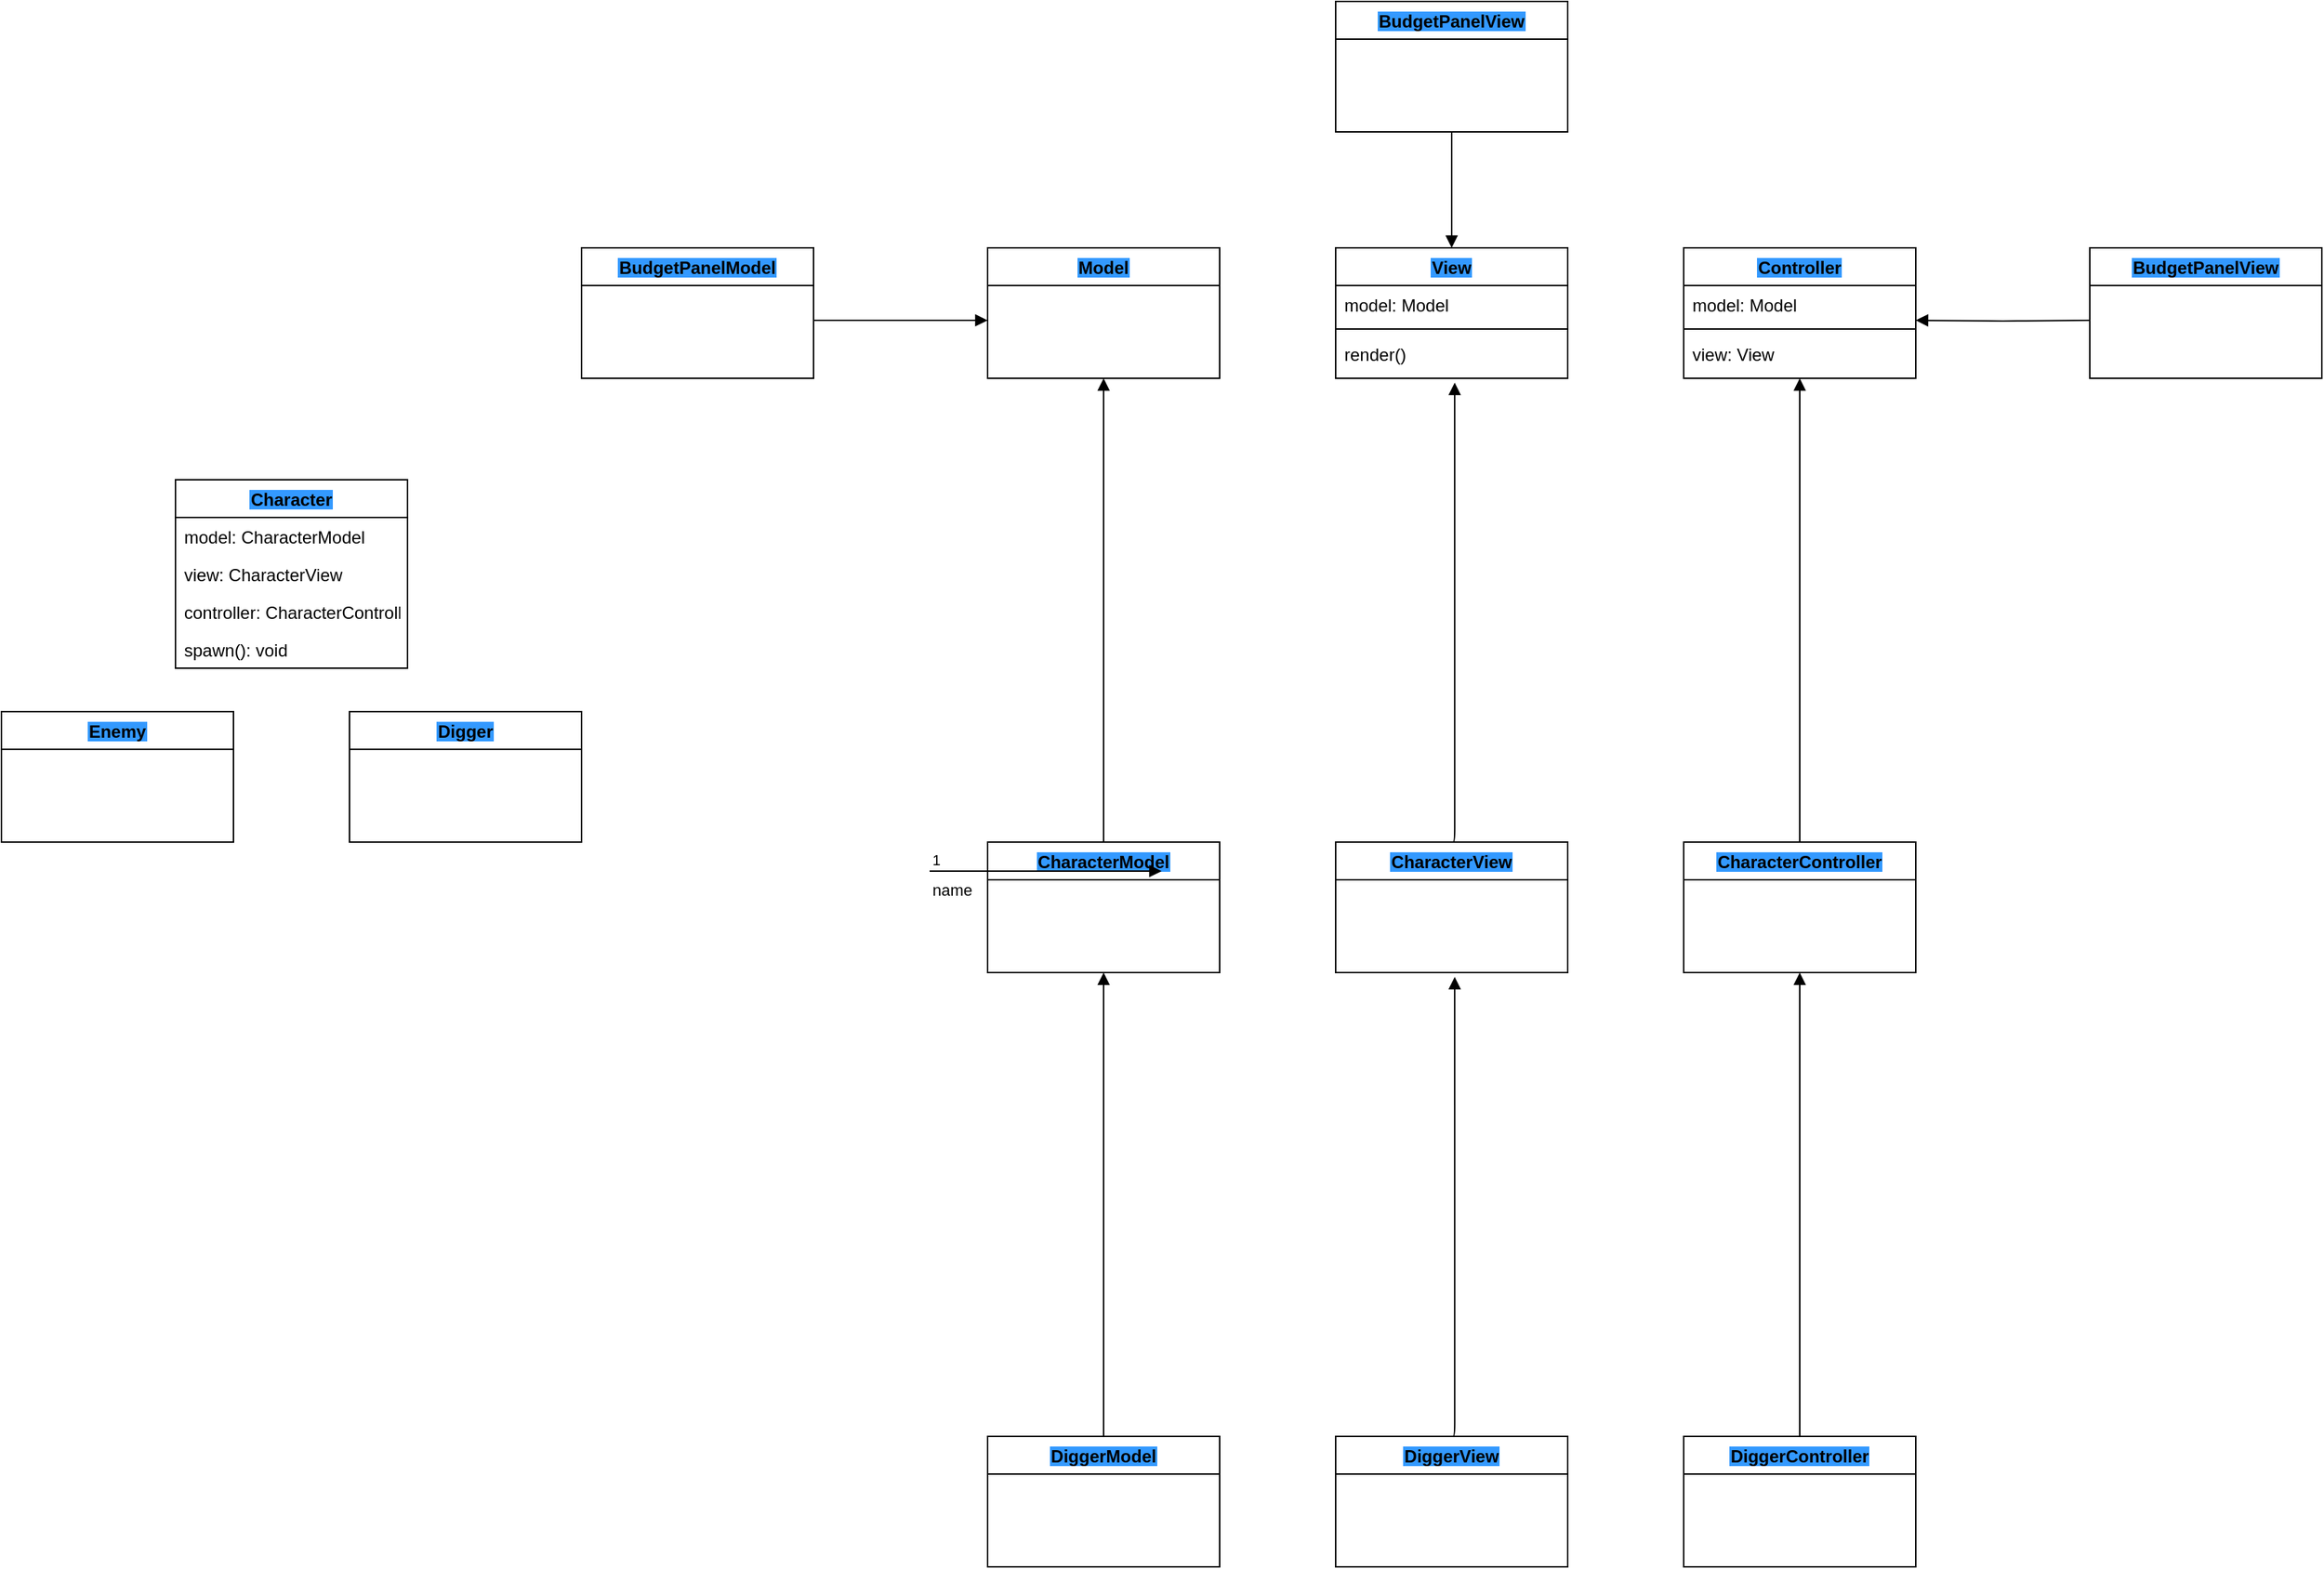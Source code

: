 <mxfile version="13.2.1" type="github">
  <diagram id="IyPydjw5QlKbOZAZAvIa" name="Page-1">
    <mxGraphModel dx="2779" dy="2345" grid="1" gridSize="10" guides="1" tooltips="1" connect="1" arrows="1" fold="1" page="1" pageScale="1" pageWidth="827" pageHeight="1169" math="0" shadow="0">
      <root>
        <mxCell id="0" />
        <mxCell id="1" parent="0" />
        <mxCell id="8UruansU7Lyf3w-Pljux-15" value="Controller" style="swimlane;fontStyle=1;align=center;verticalAlign=top;childLayout=stackLayout;horizontal=1;startSize=26;horizontalStack=0;resizeParent=1;resizeParentMax=0;resizeLast=0;collapsible=1;marginBottom=0;labelBackgroundColor=#3399FF;" vertex="1" parent="1">
          <mxGeometry x="560" y="80" width="160" height="90" as="geometry" />
        </mxCell>
        <mxCell id="8UruansU7Lyf3w-Pljux-16" value="model: Model" style="text;strokeColor=none;fillColor=none;align=left;verticalAlign=top;spacingLeft=4;spacingRight=4;overflow=hidden;rotatable=0;points=[[0,0.5],[1,0.5]];portConstraint=eastwest;" vertex="1" parent="8UruansU7Lyf3w-Pljux-15">
          <mxGeometry y="26" width="160" height="26" as="geometry" />
        </mxCell>
        <mxCell id="8UruansU7Lyf3w-Pljux-17" value="" style="line;strokeWidth=1;fillColor=none;align=left;verticalAlign=middle;spacingTop=-1;spacingLeft=3;spacingRight=3;rotatable=0;labelPosition=right;points=[];portConstraint=eastwest;" vertex="1" parent="8UruansU7Lyf3w-Pljux-15">
          <mxGeometry y="52" width="160" height="8" as="geometry" />
        </mxCell>
        <mxCell id="8UruansU7Lyf3w-Pljux-28" value="view: View" style="text;strokeColor=none;fillColor=none;align=left;verticalAlign=top;spacingLeft=4;spacingRight=4;overflow=hidden;rotatable=0;points=[[0,0.5],[1,0.5]];portConstraint=eastwest;" vertex="1" parent="8UruansU7Lyf3w-Pljux-15">
          <mxGeometry y="60" width="160" height="30" as="geometry" />
        </mxCell>
        <mxCell id="8UruansU7Lyf3w-Pljux-20" value="View" style="swimlane;fontStyle=1;align=center;verticalAlign=top;childLayout=stackLayout;horizontal=1;startSize=26;horizontalStack=0;resizeParent=1;resizeParentMax=0;resizeLast=0;collapsible=1;marginBottom=0;labelBackgroundColor=#3399FF;" vertex="1" parent="1">
          <mxGeometry x="320" y="80" width="160" height="90" as="geometry" />
        </mxCell>
        <mxCell id="8UruansU7Lyf3w-Pljux-21" value="model: Model" style="text;strokeColor=none;fillColor=none;align=left;verticalAlign=top;spacingLeft=4;spacingRight=4;overflow=hidden;rotatable=0;points=[[0,0.5],[1,0.5]];portConstraint=eastwest;" vertex="1" parent="8UruansU7Lyf3w-Pljux-20">
          <mxGeometry y="26" width="160" height="26" as="geometry" />
        </mxCell>
        <mxCell id="8UruansU7Lyf3w-Pljux-22" value="" style="line;strokeWidth=1;fillColor=none;align=left;verticalAlign=middle;spacingTop=-1;spacingLeft=3;spacingRight=3;rotatable=0;labelPosition=right;points=[];portConstraint=eastwest;" vertex="1" parent="8UruansU7Lyf3w-Pljux-20">
          <mxGeometry y="52" width="160" height="8" as="geometry" />
        </mxCell>
        <mxCell id="8UruansU7Lyf3w-Pljux-23" value="render()" style="text;strokeColor=none;fillColor=none;align=left;verticalAlign=top;spacingLeft=4;spacingRight=4;overflow=hidden;rotatable=0;points=[[0,0.5],[1,0.5]];portConstraint=eastwest;" vertex="1" parent="8UruansU7Lyf3w-Pljux-20">
          <mxGeometry y="60" width="160" height="30" as="geometry" />
        </mxCell>
        <mxCell id="8UruansU7Lyf3w-Pljux-24" value="Model" style="swimlane;fontStyle=1;align=center;verticalAlign=top;childLayout=stackLayout;horizontal=1;startSize=26;horizontalStack=0;resizeParent=1;resizeParentMax=0;resizeLast=0;collapsible=1;marginBottom=0;labelBackgroundColor=#3399FF;" vertex="1" parent="1">
          <mxGeometry x="80" y="80" width="160" height="90" as="geometry" />
        </mxCell>
        <mxCell id="8UruansU7Lyf3w-Pljux-30" value="" style="endArrow=block;endFill=1;html=1;edgeStyle=orthogonalEdgeStyle;align=left;verticalAlign=top;exitX=0.5;exitY=0;exitDx=0;exitDy=0;entryX=0.5;entryY=1;entryDx=0;entryDy=0;" edge="1" parent="1" source="8UruansU7Lyf3w-Pljux-29" target="8UruansU7Lyf3w-Pljux-24">
          <mxGeometry x="-1" relative="1" as="geometry">
            <mxPoint x="370" y="310" as="sourcePoint" />
            <mxPoint x="530" y="310" as="targetPoint" />
          </mxGeometry>
        </mxCell>
        <mxCell id="8UruansU7Lyf3w-Pljux-35" value="" style="endArrow=block;endFill=1;html=1;edgeStyle=orthogonalEdgeStyle;align=left;verticalAlign=top;exitX=0.5;exitY=0;exitDx=0;exitDy=0;entryX=0.513;entryY=1.1;entryDx=0;entryDy=0;entryPerimeter=0;" edge="1" parent="1" source="8UruansU7Lyf3w-Pljux-34" target="8UruansU7Lyf3w-Pljux-23">
          <mxGeometry x="-1" relative="1" as="geometry">
            <mxPoint x="610" y="310" as="sourcePoint" />
            <mxPoint x="400" y="170" as="targetPoint" />
            <Array as="points">
              <mxPoint x="402" y="490" />
            </Array>
          </mxGeometry>
        </mxCell>
        <mxCell id="8UruansU7Lyf3w-Pljux-37" value="" style="endArrow=block;endFill=1;html=1;edgeStyle=orthogonalEdgeStyle;align=left;verticalAlign=top;exitX=0.5;exitY=0;exitDx=0;exitDy=0;" edge="1" parent="1" source="8UruansU7Lyf3w-Pljux-39" target="8UruansU7Lyf3w-Pljux-28">
          <mxGeometry x="-1" relative="1" as="geometry">
            <mxPoint x="850" y="310" as="sourcePoint" />
            <mxPoint x="660" y="250" as="targetPoint" />
            <Array as="points">
              <mxPoint x="640" y="360" />
              <mxPoint x="640" y="360" />
            </Array>
          </mxGeometry>
        </mxCell>
        <mxCell id="8UruansU7Lyf3w-Pljux-39" value="CharacterController" style="swimlane;fontStyle=1;align=center;verticalAlign=top;childLayout=stackLayout;horizontal=1;startSize=26;horizontalStack=0;resizeParent=1;resizeParentMax=0;resizeLast=0;collapsible=1;marginBottom=0;labelBackgroundColor=#3399FF;" vertex="1" parent="1">
          <mxGeometry x="560" y="490" width="160" height="90" as="geometry" />
        </mxCell>
        <mxCell id="8UruansU7Lyf3w-Pljux-34" value="CharacterView" style="swimlane;fontStyle=1;align=center;verticalAlign=top;childLayout=stackLayout;horizontal=1;startSize=26;horizontalStack=0;resizeParent=1;resizeParentMax=0;resizeLast=0;collapsible=1;marginBottom=0;labelBackgroundColor=#3399FF;" vertex="1" parent="1">
          <mxGeometry x="320" y="490" width="160" height="90" as="geometry" />
        </mxCell>
        <mxCell id="8UruansU7Lyf3w-Pljux-29" value="CharacterModel" style="swimlane;fontStyle=1;align=center;verticalAlign=top;childLayout=stackLayout;horizontal=1;startSize=26;horizontalStack=0;resizeParent=1;resizeParentMax=0;resizeLast=0;collapsible=1;marginBottom=0;labelBackgroundColor=#3399FF;" vertex="1" parent="1">
          <mxGeometry x="80" y="490" width="160" height="90" as="geometry" />
        </mxCell>
        <mxCell id="8UruansU7Lyf3w-Pljux-41" value="Character" style="swimlane;fontStyle=1;align=center;verticalAlign=top;childLayout=stackLayout;horizontal=1;startSize=26;horizontalStack=0;resizeParent=1;resizeParentMax=0;resizeLast=0;collapsible=1;marginBottom=0;labelBackgroundColor=#3399FF;" vertex="1" parent="1">
          <mxGeometry x="-480" y="240" width="160" height="130" as="geometry" />
        </mxCell>
        <mxCell id="8UruansU7Lyf3w-Pljux-49" value="model: CharacterModel" style="text;strokeColor=none;fillColor=none;align=left;verticalAlign=top;spacingLeft=4;spacingRight=4;overflow=hidden;rotatable=0;points=[[0,0.5],[1,0.5]];portConstraint=eastwest;labelBackgroundColor=none;" vertex="1" parent="8UruansU7Lyf3w-Pljux-41">
          <mxGeometry y="26" width="160" height="26" as="geometry" />
        </mxCell>
        <mxCell id="8UruansU7Lyf3w-Pljux-50" value="view: CharacterView" style="text;strokeColor=none;fillColor=none;align=left;verticalAlign=top;spacingLeft=4;spacingRight=4;overflow=hidden;rotatable=0;points=[[0,0.5],[1,0.5]];portConstraint=eastwest;labelBackgroundColor=none;" vertex="1" parent="8UruansU7Lyf3w-Pljux-41">
          <mxGeometry y="52" width="160" height="26" as="geometry" />
        </mxCell>
        <mxCell id="8UruansU7Lyf3w-Pljux-51" value="controller: CharacterController" style="text;strokeColor=none;fillColor=none;align=left;verticalAlign=top;spacingLeft=4;spacingRight=4;overflow=hidden;rotatable=0;points=[[0,0.5],[1,0.5]];portConstraint=eastwest;labelBackgroundColor=none;" vertex="1" parent="8UruansU7Lyf3w-Pljux-41">
          <mxGeometry y="78" width="160" height="26" as="geometry" />
        </mxCell>
        <mxCell id="8UruansU7Lyf3w-Pljux-48" value="spawn(): void" style="text;strokeColor=none;fillColor=none;align=left;verticalAlign=top;spacingLeft=4;spacingRight=4;overflow=hidden;rotatable=0;points=[[0,0.5],[1,0.5]];portConstraint=eastwest;labelBackgroundColor=none;" vertex="1" parent="8UruansU7Lyf3w-Pljux-41">
          <mxGeometry y="104" width="160" height="26" as="geometry" />
        </mxCell>
        <mxCell id="8UruansU7Lyf3w-Pljux-45" value="Digger" style="swimlane;fontStyle=1;align=center;verticalAlign=top;childLayout=stackLayout;horizontal=1;startSize=26;horizontalStack=0;resizeParent=1;resizeParentMax=0;resizeLast=0;collapsible=1;marginBottom=0;labelBackgroundColor=#3399FF;" vertex="1" parent="1">
          <mxGeometry x="-360" y="400" width="160" height="90" as="geometry" />
        </mxCell>
        <mxCell id="8UruansU7Lyf3w-Pljux-46" value="Enemy" style="swimlane;fontStyle=1;align=center;verticalAlign=top;childLayout=stackLayout;horizontal=1;startSize=26;horizontalStack=0;resizeParent=1;resizeParentMax=0;resizeLast=0;collapsible=1;marginBottom=0;labelBackgroundColor=#3399FF;" vertex="1" parent="1">
          <mxGeometry x="-600" y="400" width="160" height="90" as="geometry" />
        </mxCell>
        <mxCell id="8UruansU7Lyf3w-Pljux-52" value="" style="endArrow=block;endFill=1;html=1;edgeStyle=orthogonalEdgeStyle;align=left;verticalAlign=top;exitX=0.5;exitY=0;exitDx=0;exitDy=0;entryX=0.5;entryY=1;entryDx=0;entryDy=0;" edge="1" source="8UruansU7Lyf3w-Pljux-53" parent="1">
          <mxGeometry x="-1" relative="1" as="geometry">
            <mxPoint x="370" y="720" as="sourcePoint" />
            <mxPoint x="160" y="580" as="targetPoint" />
          </mxGeometry>
        </mxCell>
        <mxCell id="8UruansU7Lyf3w-Pljux-54" value="" style="endArrow=block;endFill=1;html=1;edgeStyle=orthogonalEdgeStyle;align=left;verticalAlign=top;exitX=0.5;exitY=0;exitDx=0;exitDy=0;entryX=0.513;entryY=1.1;entryDx=0;entryDy=0;entryPerimeter=0;" edge="1" source="8UruansU7Lyf3w-Pljux-55" parent="1">
          <mxGeometry x="-1" relative="1" as="geometry">
            <mxPoint x="610" y="720" as="sourcePoint" />
            <mxPoint x="402.08" y="583" as="targetPoint" />
            <Array as="points">
              <mxPoint x="402" y="900" />
            </Array>
          </mxGeometry>
        </mxCell>
        <mxCell id="8UruansU7Lyf3w-Pljux-56" value="" style="endArrow=block;endFill=1;html=1;edgeStyle=orthogonalEdgeStyle;align=left;verticalAlign=top;exitX=0.5;exitY=0;exitDx=0;exitDy=0;" edge="1" source="8UruansU7Lyf3w-Pljux-57" parent="1">
          <mxGeometry x="-1" relative="1" as="geometry">
            <mxPoint x="850" y="720" as="sourcePoint" />
            <mxPoint x="640.0" y="580" as="targetPoint" />
            <Array as="points">
              <mxPoint x="640" y="770" />
              <mxPoint x="640" y="770" />
            </Array>
          </mxGeometry>
        </mxCell>
        <mxCell id="8UruansU7Lyf3w-Pljux-64" value="BudgetPanelView" style="swimlane;fontStyle=1;align=center;verticalAlign=top;childLayout=stackLayout;horizontal=1;startSize=26;horizontalStack=0;resizeParent=1;resizeParentMax=0;resizeLast=0;collapsible=1;marginBottom=0;labelBackgroundColor=#3399FF;" vertex="1" parent="1">
          <mxGeometry x="320" y="-90" width="160" height="90" as="geometry" />
        </mxCell>
        <mxCell id="8UruansU7Lyf3w-Pljux-53" value="DiggerModel" style="swimlane;fontStyle=1;align=center;verticalAlign=top;childLayout=stackLayout;horizontal=1;startSize=26;horizontalStack=0;resizeParent=1;resizeParentMax=0;resizeLast=0;collapsible=1;marginBottom=0;labelBackgroundColor=#3399FF;" vertex="1" parent="1">
          <mxGeometry x="80" y="900" width="160" height="90" as="geometry" />
        </mxCell>
        <mxCell id="8UruansU7Lyf3w-Pljux-55" value="DiggerView" style="swimlane;fontStyle=1;align=center;verticalAlign=top;childLayout=stackLayout;horizontal=1;startSize=26;horizontalStack=0;resizeParent=1;resizeParentMax=0;resizeLast=0;collapsible=1;marginBottom=0;labelBackgroundColor=#3399FF;" vertex="1" parent="1">
          <mxGeometry x="320" y="900" width="160" height="90" as="geometry" />
        </mxCell>
        <mxCell id="8UruansU7Lyf3w-Pljux-57" value="DiggerController" style="swimlane;fontStyle=1;align=center;verticalAlign=top;childLayout=stackLayout;horizontal=1;startSize=26;horizontalStack=0;resizeParent=1;resizeParentMax=0;resizeLast=0;collapsible=1;marginBottom=0;labelBackgroundColor=#3399FF;" vertex="1" parent="1">
          <mxGeometry x="560" y="900" width="160" height="90" as="geometry" />
        </mxCell>
        <mxCell id="8UruansU7Lyf3w-Pljux-58" value="BudgetPanelModel" style="swimlane;fontStyle=1;align=center;verticalAlign=top;childLayout=stackLayout;horizontal=1;startSize=26;horizontalStack=0;resizeParent=1;resizeParentMax=0;resizeLast=0;collapsible=1;marginBottom=0;labelBackgroundColor=#3399FF;" vertex="1" parent="1">
          <mxGeometry x="-200" y="80" width="160" height="90" as="geometry" />
        </mxCell>
        <mxCell id="8UruansU7Lyf3w-Pljux-59" value="name" style="endArrow=block;endFill=1;html=1;edgeStyle=orthogonalEdgeStyle;align=left;verticalAlign=top;" edge="1" parent="1">
          <mxGeometry x="-1" relative="1" as="geometry">
            <mxPoint x="40" y="510" as="sourcePoint" />
            <mxPoint x="200" y="510" as="targetPoint" />
          </mxGeometry>
        </mxCell>
        <mxCell id="8UruansU7Lyf3w-Pljux-60" value="1" style="resizable=0;html=1;align=left;verticalAlign=bottom;labelBackgroundColor=#ffffff;fontSize=10;" connectable="0" vertex="1" parent="8UruansU7Lyf3w-Pljux-59">
          <mxGeometry x="-1" relative="1" as="geometry" />
        </mxCell>
        <mxCell id="8UruansU7Lyf3w-Pljux-62" value="" style="endArrow=block;endFill=1;html=1;edgeStyle=orthogonalEdgeStyle;align=left;verticalAlign=top;" edge="1" parent="1">
          <mxGeometry x="-1" relative="1" as="geometry">
            <mxPoint x="-40" y="130" as="sourcePoint" />
            <mxPoint x="80" y="130" as="targetPoint" />
          </mxGeometry>
        </mxCell>
        <mxCell id="8UruansU7Lyf3w-Pljux-65" value="" style="endArrow=block;endFill=1;html=1;edgeStyle=orthogonalEdgeStyle;align=left;verticalAlign=top;entryX=0.5;entryY=0;entryDx=0;entryDy=0;exitX=0.5;exitY=1;exitDx=0;exitDy=0;" edge="1" parent="1" source="8UruansU7Lyf3w-Pljux-64" target="8UruansU7Lyf3w-Pljux-20">
          <mxGeometry x="-1" relative="1" as="geometry">
            <mxPoint x="340" y="30" as="sourcePoint" />
            <mxPoint x="460" y="30" as="targetPoint" />
            <Array as="points" />
          </mxGeometry>
        </mxCell>
        <mxCell id="8UruansU7Lyf3w-Pljux-68" value="" style="endArrow=block;endFill=1;html=1;edgeStyle=orthogonalEdgeStyle;align=left;verticalAlign=top;entryX=1;entryY=0.923;entryDx=0;entryDy=0;entryPerimeter=0;" edge="1" parent="1" target="8UruansU7Lyf3w-Pljux-16">
          <mxGeometry x="-1" relative="1" as="geometry">
            <mxPoint x="840" y="130" as="sourcePoint" />
            <mxPoint x="920" y="250" as="targetPoint" />
            <Array as="points" />
          </mxGeometry>
        </mxCell>
        <mxCell id="8UruansU7Lyf3w-Pljux-67" value="BudgetPanelView" style="swimlane;fontStyle=1;align=center;verticalAlign=top;childLayout=stackLayout;horizontal=1;startSize=26;horizontalStack=0;resizeParent=1;resizeParentMax=0;resizeLast=0;collapsible=1;marginBottom=0;labelBackgroundColor=#3399FF;" vertex="1" parent="1">
          <mxGeometry x="840" y="80" width="160" height="90" as="geometry" />
        </mxCell>
      </root>
    </mxGraphModel>
  </diagram>
</mxfile>
